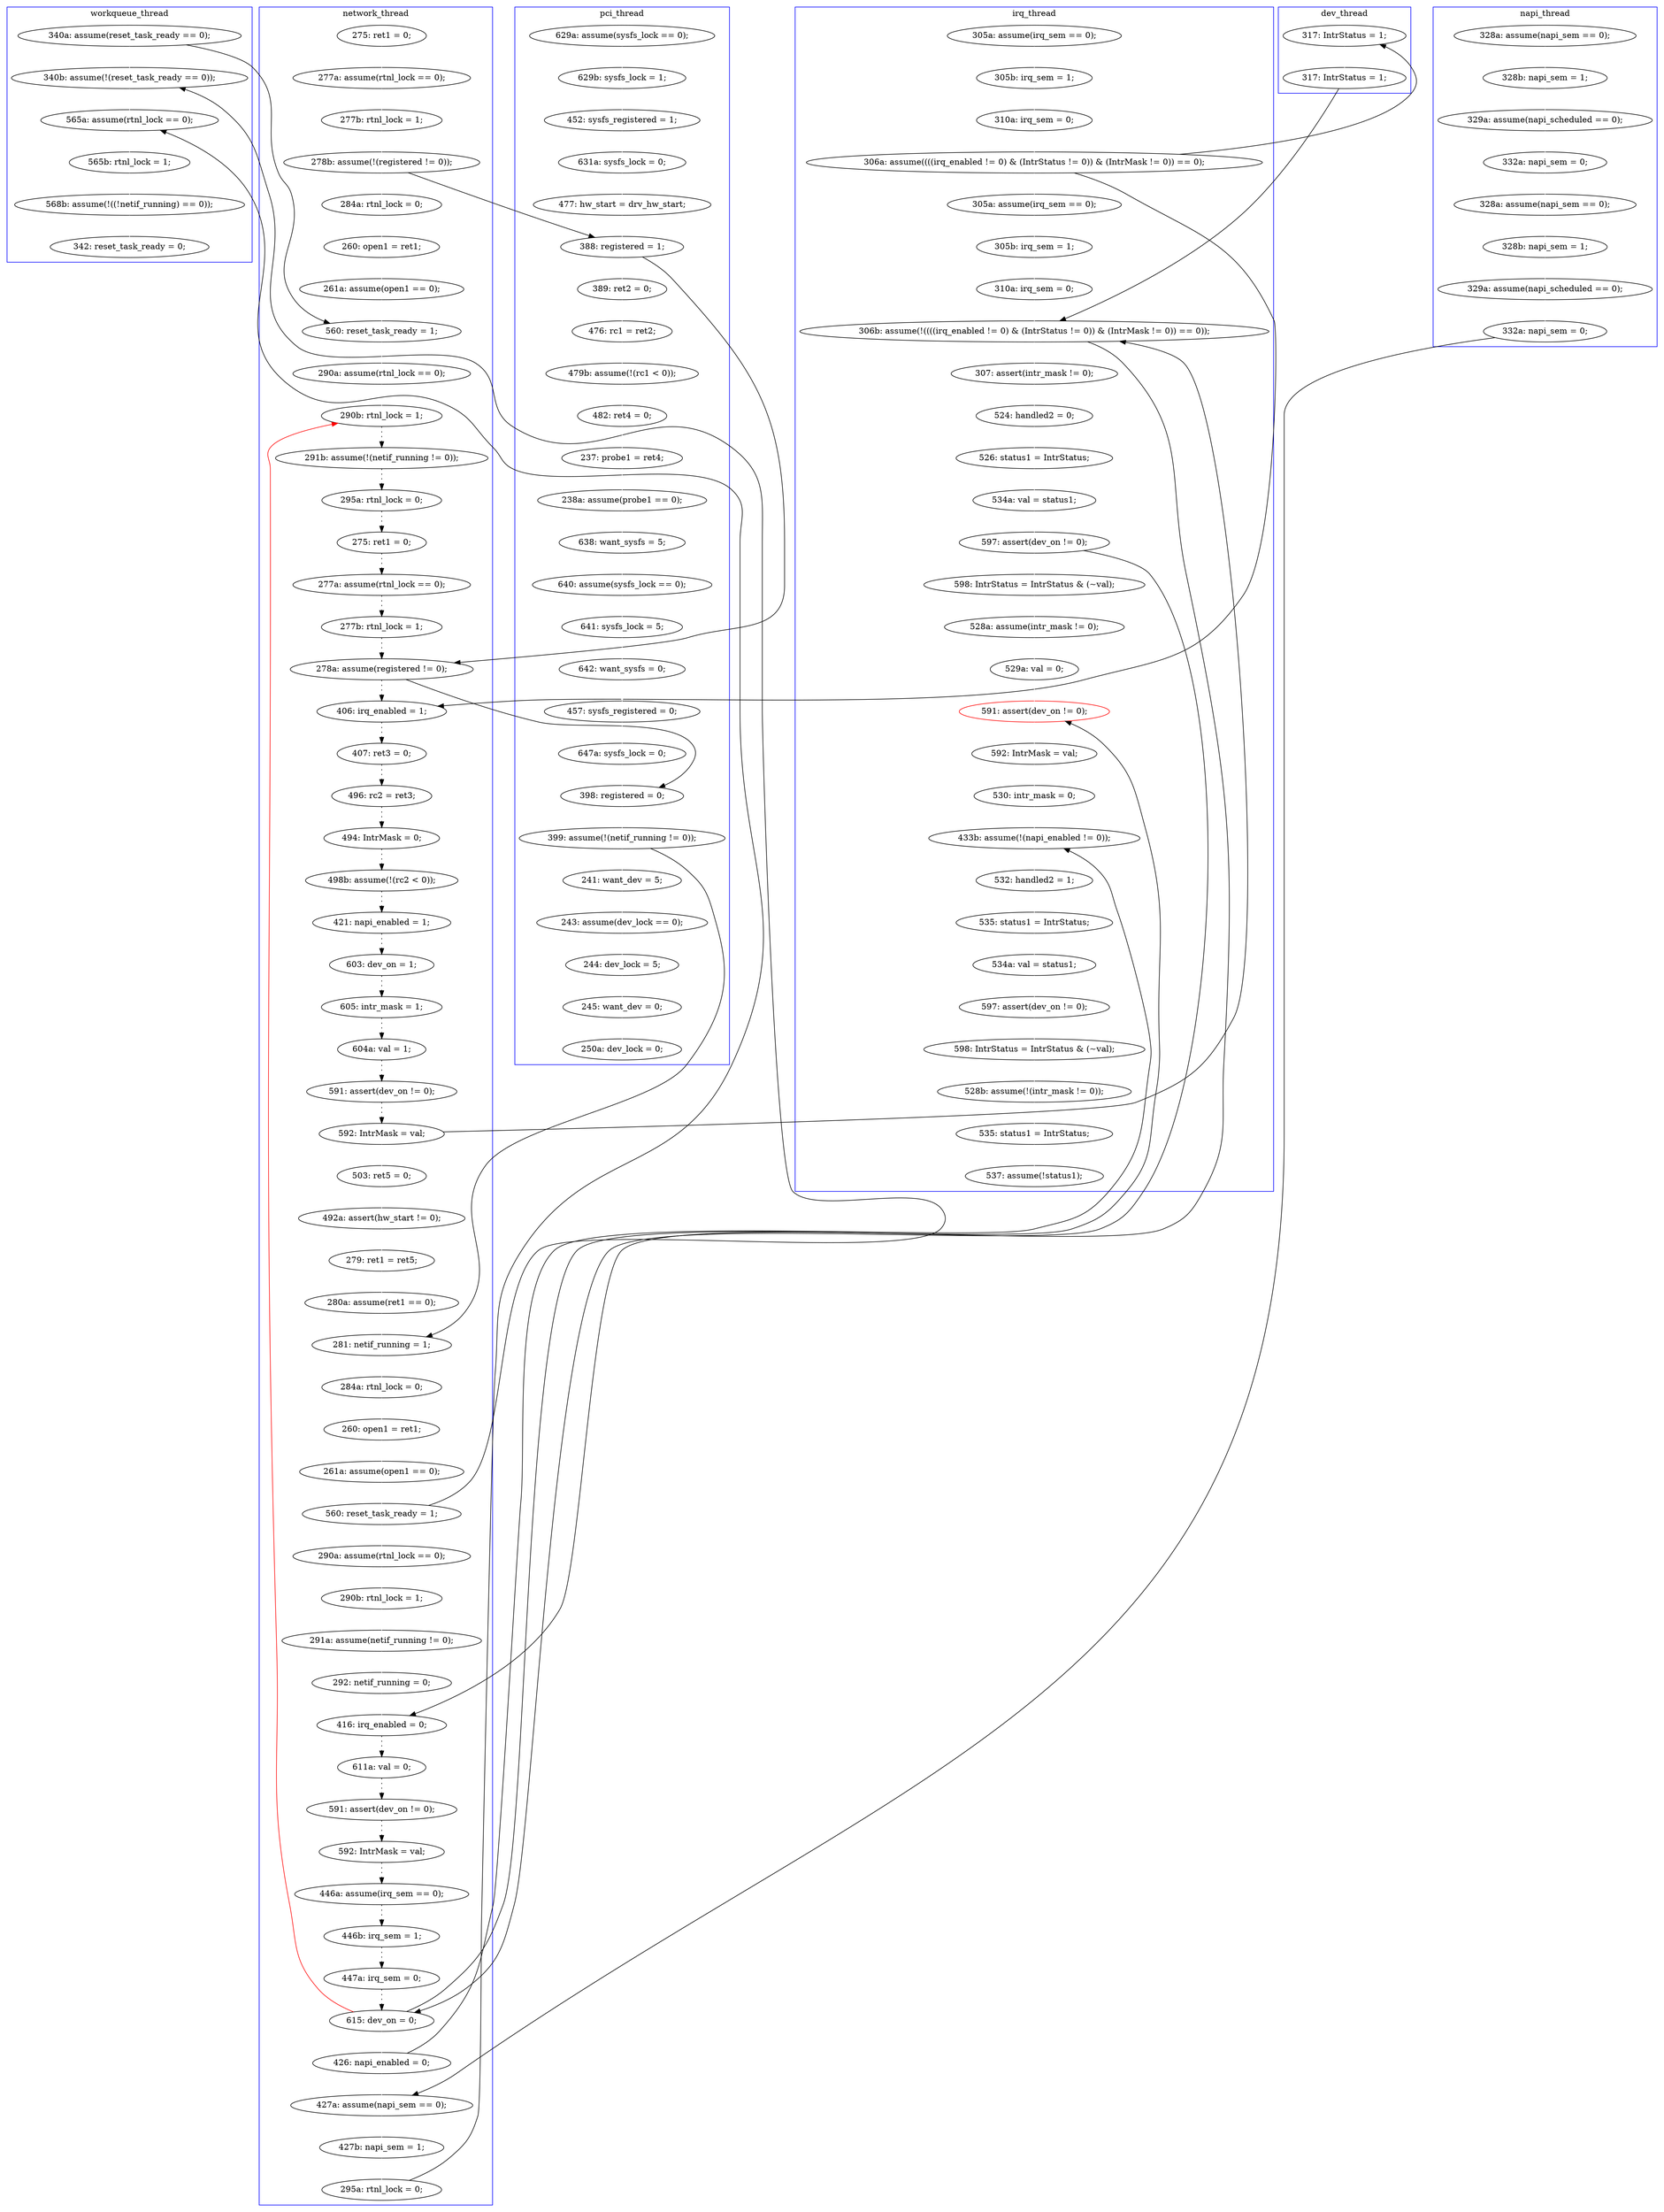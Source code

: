 digraph Counterexample {
	197 -> 203 [color = white, style = solid]
	100 -> 125 [color = white, style = solid]
	71 -> 72 [color = white, style = solid]
	247 -> 248 [color = white, style = solid]
	263 -> 264 [color = white, style = solid]
	269 -> 270 [color = white, style = solid]
	199 -> 217 [color = black, style = solid, constraint = false]
	170 -> 172 [color = black, style = dotted]
	133 -> 141 [color = black, style = dotted]
	235 -> 242 [color = white, style = solid]
	129 -> 133 [color = black, style = dotted]
	146 -> 147 [color = white, style = solid]
	197 -> 230 [color = black, style = solid, constraint = false]
	60 -> 61 [color = white, style = solid]
	268 -> 269 [color = black, style = solid, constraint = false]
	292 -> 296 [color = white, style = solid]
	80 -> 81 [color = white, style = solid]
	193 -> 217 [color = white, style = solid]
	217 -> 235 [color = white, style = solid]
	103 -> 115 [color = white, style = solid]
	261 -> 280 [color = black, style = solid, constraint = false]
	54 -> 100 [color = black, style = solid, constraint = false]
	79 -> 80 [color = white, style = solid]
	212 -> 218 [color = white, style = solid]
	195 -> 263 [color = black, style = solid, constraint = false]
	120 -> 168 [color = white, style = solid]
	176 -> 217 [color = black, style = solid, constraint = false]
	270 -> 272 [color = white, style = solid]
	224 -> 225 [color = black, style = dotted]
	233 -> 236 [color = black, style = dotted]
	81 -> 84 [color = white, style = solid]
	87 -> 90 [color = white, style = solid]
	171 -> 234 [color = white, style = solid]
	29 -> 30 [color = white, style = solid]
	186 -> 187 [color = white, style = solid]
	57 -> 62 [color = white, style = solid]
	71 -> 145 [color = black, style = solid, constraint = false]
	175 -> 176 [color = black, style = dotted]
	94 -> 95 [color = white, style = solid]
	217 -> 218 [color = black, style = solid, constraint = false]
	184 -> 185 [color = white, style = solid]
	107 -> 108 [color = white, style = solid]
	30 -> 49 [color = white, style = solid]
	287 -> 291 [color = white, style = solid]
	156 -> 157 [color = black, style = dotted]
	62 -> 71 [color = white, style = solid]
	225 -> 232 [color = black, style = dotted]
	113 -> 120 [color = white, style = solid]
	141 -> 142 [color = black, style = dotted]
	272 -> 300 [color = white, style = solid]
	67 -> 146 [color = white, style = solid]
	67 -> 156 [color = black, style = solid, constraint = false]
	283 -> 287 [color = white, style = solid]
	84 -> 107 [color = white, style = solid]
	245 -> 250 [color = white, style = solid]
	246 -> 247 [color = white, style = solid]
	255 -> 126 [color = red, style = solid, constraint = false]
	158 -> 160 [color = black, style = dotted]
	109 -> 110 [color = white, style = solid]
	147 -> 193 [color = white, style = solid]
	76 -> 79 [color = white, style = solid]
	204 -> 206 [color = white, style = solid]
	242 -> 243 [color = white, style = solid]
	276 -> 280 [color = white, style = solid]
	125 -> 126 [color = white, style = solid]
	108 -> 109 [color = white, style = solid]
	136 -> 199 [color = white, style = solid]
	98 -> 103 [color = white, style = solid]
	282 -> 283 [color = white, style = solid]
	179 -> 180 [color = white, style = solid]
	162 -> 165 [color = black, style = dotted]
	143 -> 145 [color = black, style = dotted]
	165 -> 170 [color = black, style = dotted]
	273 -> 274 [color = white, style = solid]
	95 -> 98 [color = white, style = solid]
	61 -> 63 [color = white, style = solid]
	42 -> 43 [color = white, style = solid]
	180 -> 181 [color = white, style = solid]
	296 -> 312 [color = white, style = solid]
	168 -> 171 [color = white, style = solid]
	255 -> 261 [color = white, style = solid]
	257 -> 258 [color = white, style = solid]
	142 -> 143 [color = black, style = dotted]
	222 -> 224 [color = black, style = dotted]
	145 -> 156 [color = black, style = dotted]
	38 -> 42 [color = white, style = solid]
	291 -> 292 [color = white, style = solid]
	176 -> 179 [color = white, style = solid]
	90 -> 100 [color = white, style = solid]
	280 -> 282 [color = white, style = solid]
	187 -> 190 [color = white, style = solid]
	236 -> 255 [color = black, style = dotted]
	255 -> 273 [color = black, style = solid, constraint = false]
	49 -> 57 [color = white, style = solid]
	157 -> 158 [color = black, style = dotted]
	250 -> 251 [color = white, style = solid]
	54 -> 230 [color = white, style = solid]
	173 -> 175 [color = black, style = dotted]
	86 -> 87 [color = white, style = solid]
	312 -> 313 [color = white, style = solid]
	145 -> 168 [color = black, style = solid, constraint = false]
	172 -> 173 [color = black, style = dotted]
	132 -> 195 [color = white, style = solid]
	48 -> 71 [color = black, style = solid, constraint = false]
	243 -> 245 [color = white, style = solid]
	48 -> 86 [color = white, style = solid]
	250 -> 255 [color = black, style = solid, constraint = false]
	232 -> 233 [color = black, style = dotted]
	206 -> 212 [color = white, style = solid]
	43 -> 48 [color = white, style = solid]
	274 -> 276 [color = white, style = solid]
	116 -> 132 [color = white, style = solid]
	234 -> 246 [color = white, style = solid]
	171 -> 185 [color = black, style = solid, constraint = false]
	160 -> 162 [color = black, style = dotted]
	251 -> 257 [color = white, style = solid]
	72 -> 76 [color = white, style = solid]
	261 -> 263 [color = white, style = solid]
	190 -> 197 [color = white, style = solid]
	185 -> 186 [color = white, style = solid]
	248 -> 286 [color = white, style = solid]
	110 -> 113 [color = white, style = solid]
	218 -> 222 [color = black, style = dotted]
	264 -> 268 [color = white, style = solid]
	258 -> 273 [color = white, style = solid]
	181 -> 184 [color = white, style = solid]
	115 -> 116 [color = white, style = solid]
	230 -> 269 [color = white, style = solid]
	67 -> 136 [color = black, style = solid, constraint = false]
	63 -> 67 [color = white, style = solid]
	126 -> 129 [color = black, style = dotted]
	203 -> 204 [color = white, style = solid]
	subgraph cluster5 {
		label = workqueue_thread
		color = blue
		300  [label = "342: reset_task_ready = 0;"]
		269  [label = "565a: assume(rtnl_lock == 0);"]
		54  [label = "340a: assume(reset_task_ready == 0);"]
		230  [label = "340b: assume(!(reset_task_ready == 0));"]
		270  [label = "565b: rtnl_lock = 1;"]
		272  [label = "568b: assume(!((!netif_running) == 0));"]
	}
	subgraph cluster4 {
		label = napi_thread
		color = blue
		115  [label = "328a: assume(napi_sem == 0);"]
		132  [label = "329a: assume(napi_scheduled == 0);"]
		94  [label = "328a: assume(napi_sem == 0);"]
		103  [label = "332a: napi_sem = 0;"]
		116  [label = "328b: napi_sem = 1;"]
		195  [label = "332a: napi_sem = 0;"]
		95  [label = "328b: napi_sem = 1;"]
		98  [label = "329a: assume(napi_scheduled == 0);"]
	}
	subgraph cluster1 {
		label = pci_thread
		color = blue
		72  [label = "389: ret2 = 0;"]
		113  [label = "457: sysfs_registered = 0;"]
		286  [label = "250a: dev_lock = 0;"]
		246  [label = "243: assume(dev_lock == 0);"]
		71  [label = "388: registered = 1;"]
		49  [label = "452: sysfs_registered = 1;"]
		168  [label = "398: registered = 0;"]
		76  [label = "476: rc1 = ret2;"]
		79  [label = "479b: assume(!(rc1 < 0));"]
		80  [label = "482: ret4 = 0;"]
		62  [label = "477: hw_start = drv_hw_start;"]
		107  [label = "638: want_sysfs = 5;"]
		109  [label = "641: sysfs_lock = 5;"]
		247  [label = "244: dev_lock = 5;"]
		29  [label = "629a: assume(sysfs_lock == 0);"]
		57  [label = "631a: sysfs_lock = 0;"]
		84  [label = "238a: assume(probe1 == 0);"]
		108  [label = "640: assume(sysfs_lock == 0);"]
		110  [label = "642: want_sysfs = 0;"]
		171  [label = "399: assume(!(netif_running != 0));"]
		120  [label = "647a: sysfs_lock = 0;"]
		234  [label = "241: want_dev = 5;"]
		81  [label = "237: probe1 = ret4;"]
		248  [label = "245: want_dev = 0;"]
		30  [label = "629b: sysfs_lock = 1;"]
	}
	subgraph cluster3 {
		label = irq_thread
		color = blue
		193  [label = "310a: irq_sem = 0;"]
		245  [label = "534a: val = status1;"]
		312  [label = "535: status1 = IntrStatus;"]
		217  [label = "306b: assume(!((((irq_enabled != 0) & (IntrStatus != 0)) & (IntrMask != 0)) == 0));"]
		258  [label = "529a: val = 0;"]
		283  [label = "535: status1 = IntrStatus;"]
		251  [label = "598: IntrStatus = IntrStatus & (~val);"]
		291  [label = "597: assert(dev_on != 0);"]
		313  [label = "537: assume(!status1);"]
		292  [label = "598: IntrStatus = IntrStatus & (~val);"]
		287  [label = "534a: val = status1;"]
		235  [label = "307: assert(intr_mask != 0);"]
		146  [label = "305a: assume(irq_sem == 0);"]
		276  [label = "530: intr_mask = 0;"]
		296  [label = "528b: assume(!(intr_mask != 0));"]
		273  [label = "591: assert(dev_on != 0);", color = red]
		61  [label = "305b: irq_sem = 1;"]
		63  [label = "310a: irq_sem = 0;"]
		280  [label = "433b: assume(!(napi_enabled != 0));"]
		274  [label = "592: IntrMask = val;"]
		147  [label = "305b: irq_sem = 1;"]
		67  [label = "306a: assume((((irq_enabled != 0) & (IntrStatus != 0)) & (IntrMask != 0)) == 0);"]
		257  [label = "528a: assume(intr_mask != 0);"]
		282  [label = "532: handled2 = 1;"]
		60  [label = "305a: assume(irq_sem == 0);"]
		250  [label = "597: assert(dev_on != 0);"]
		242  [label = "524: handled2 = 0;"]
		243  [label = "526: status1 = IntrStatus;"]
	}
	subgraph cluster2 {
		label = network_thread
		color = blue
		176  [label = "592: IntrMask = val;"]
		125  [label = "290a: assume(rtnl_lock == 0);"]
		261  [label = "426: napi_enabled = 0;"]
		185  [label = "281: netif_running = 1;"]
		42  [label = "277a: assume(rtnl_lock == 0);"]
		156  [label = "406: irq_enabled = 1;"]
		181  [label = "279: ret1 = ret5;"]
		187  [label = "260: open1 = ret1;"]
		142  [label = "277a: assume(rtnl_lock == 0);"]
		172  [label = "605: intr_mask = 1;"]
		236  [label = "447a: irq_sem = 0;"]
		38  [label = "275: ret1 = 0;"]
		222  [label = "611a: val = 0;"]
		129  [label = "291b: assume(!(netif_running != 0));"]
		170  [label = "603: dev_on = 1;"]
		218  [label = "416: irq_enabled = 0;"]
		180  [label = "492a: assert(hw_start != 0);"]
		175  [label = "591: assert(dev_on != 0);"]
		48  [label = "278b: assume(!(registered != 0));"]
		224  [label = "591: assert(dev_on != 0);"]
		186  [label = "284a: rtnl_lock = 0;"]
		173  [label = "604a: val = 1;"]
		233  [label = "446b: irq_sem = 1;"]
		158  [label = "496: rc2 = ret3;"]
		264  [label = "427b: napi_sem = 1;"]
		160  [label = "494: IntrMask = 0;"]
		162  [label = "498b: assume(!(rc2 < 0));"]
		203  [label = "290a: assume(rtnl_lock == 0);"]
		133  [label = "295a: rtnl_lock = 0;"]
		100  [label = "560: reset_task_ready = 1;"]
		263  [label = "427a: assume(napi_sem == 0);"]
		157  [label = "407: ret3 = 0;"]
		141  [label = "275: ret1 = 0;"]
		43  [label = "277b: rtnl_lock = 1;"]
		225  [label = "592: IntrMask = val;"]
		87  [label = "260: open1 = ret1;"]
		86  [label = "284a: rtnl_lock = 0;"]
		126  [label = "290b: rtnl_lock = 1;"]
		143  [label = "277b: rtnl_lock = 1;"]
		179  [label = "503: ret5 = 0;"]
		268  [label = "295a: rtnl_lock = 0;"]
		165  [label = "421: napi_enabled = 1;"]
		145  [label = "278a: assume(registered != 0);"]
		204  [label = "290b: rtnl_lock = 1;"]
		212  [label = "292: netif_running = 0;"]
		184  [label = "280a: assume(ret1 == 0);"]
		190  [label = "261a: assume(open1 == 0);"]
		206  [label = "291a: assume(netif_running != 0);"]
		232  [label = "446a: assume(irq_sem == 0);"]
		90  [label = "261a: assume(open1 == 0);"]
		255  [label = "615: dev_on = 0;"]
		197  [label = "560: reset_task_ready = 1;"]
	}
	subgraph cluster7 {
		label = dev_thread
		color = blue
		199  [label = "317: IntrStatus = 1;"]
		136  [label = "317: IntrStatus = 1;"]
	}
}